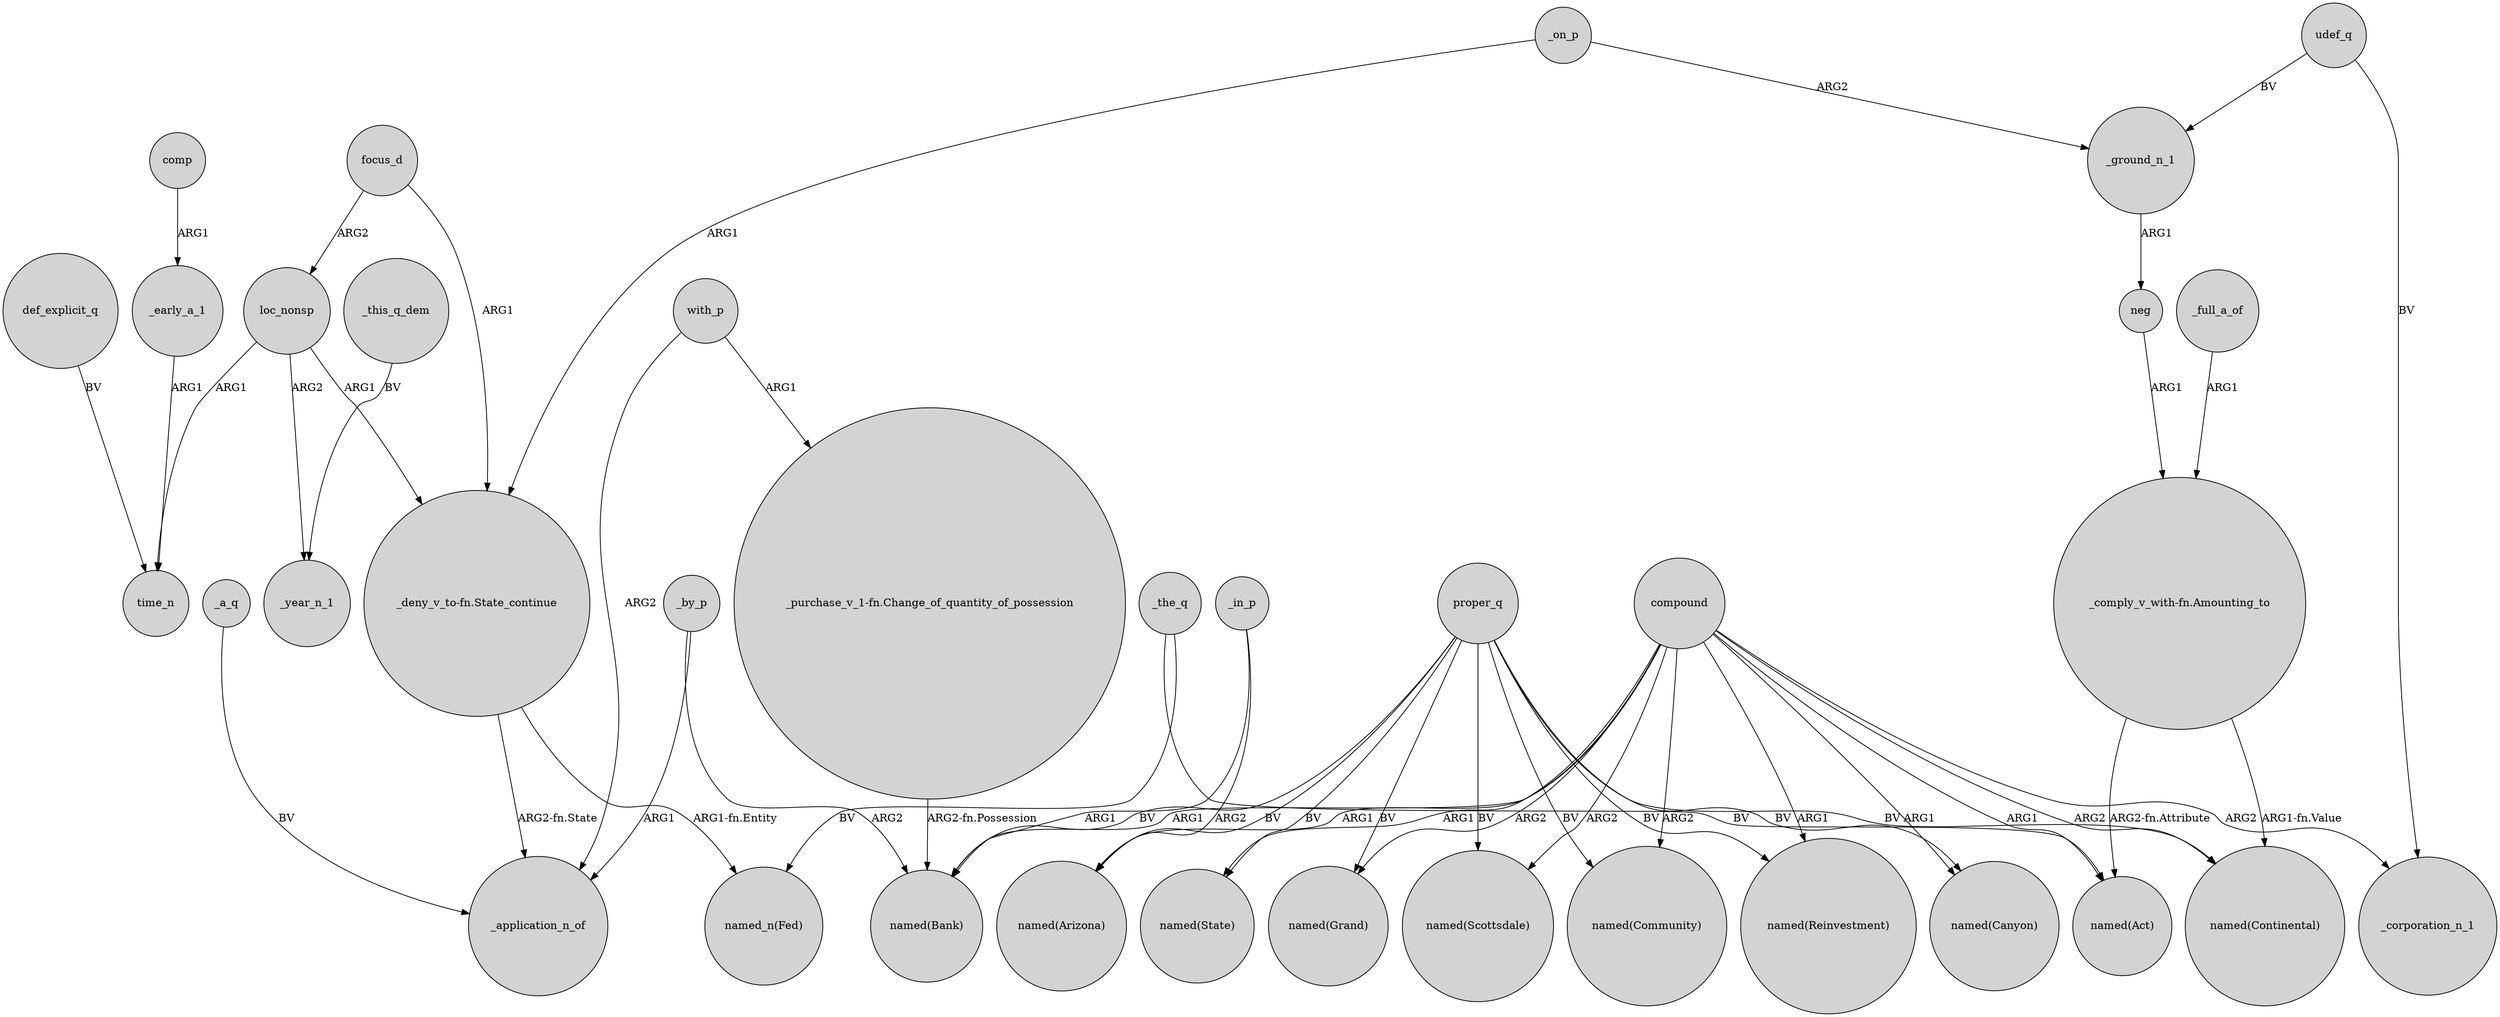 digraph {
	node [shape=circle style=filled]
	_early_a_1 -> time_n [label=ARG1]
	proper_q -> "named(Reinvestment)" [label=BV]
	compound -> "named(Canyon)" [label=ARG1]
	proper_q -> "named(Arizona)" [label=BV]
	_a_q -> _application_n_of [label=BV]
	_by_p -> _application_n_of [label=ARG1]
	focus_d -> "_deny_v_to-fn.State_continue" [label=ARG1]
	_the_q -> "named(Act)" [label=BV]
	proper_q -> "named(Community)" [label=BV]
	proper_q -> "named(Continental)" [label=BV]
	"_comply_v_with-fn.Amounting_to" -> "named(Act)" [label="ARG2-fn.Attribute"]
	compound -> "named(Act)" [label=ARG1]
	_full_a_of -> "_comply_v_with-fn.Amounting_to" [label=ARG1]
	comp -> _early_a_1 [label=ARG1]
	compound -> "named(Bank)" [label=ARG1]
	_the_q -> "named_n(Fed)" [label=BV]
	focus_d -> loc_nonsp [label=ARG2]
	with_p -> "_purchase_v_1-fn.Change_of_quantity_of_possession" [label=ARG1]
	compound -> "named(Arizona)" [label=ARG1]
	proper_q -> "named(State)" [label=BV]
	loc_nonsp -> "_deny_v_to-fn.State_continue" [label=ARG1]
	loc_nonsp -> _year_n_1 [label=ARG2]
	proper_q -> "named(Grand)" [label=BV]
	"_purchase_v_1-fn.Change_of_quantity_of_possession" -> "named(Bank)" [label="ARG2-fn.Possession"]
	"_comply_v_with-fn.Amounting_to" -> "named(Continental)" [label="ARG1-fn.Value"]
	_on_p -> "_deny_v_to-fn.State_continue" [label=ARG1]
	proper_q -> "named(Scottsdale)" [label=BV]
	_in_p -> "named(Bank)" [label=ARG1]
	compound -> "named(Community)" [label=ARG2]
	compound -> "named(Reinvestment)" [label=ARG1]
	_ground_n_1 -> neg [label=ARG1]
	_this_q_dem -> _year_n_1 [label=BV]
	"_deny_v_to-fn.State_continue" -> "named_n(Fed)" [label="ARG1-fn.Entity"]
	loc_nonsp -> time_n [label=ARG1]
	compound -> "named(Continental)" [label=ARG2]
	compound -> "named(Grand)" [label=ARG2]
	compound -> _corporation_n_1 [label=ARG2]
	udef_q -> _corporation_n_1 [label=BV]
	def_explicit_q -> time_n [label=BV]
	compound -> "named(State)" [label=ARG1]
	_by_p -> "named(Bank)" [label=ARG2]
	_in_p -> "named(Arizona)" [label=ARG2]
	udef_q -> _ground_n_1 [label=BV]
	neg -> "_comply_v_with-fn.Amounting_to" [label=ARG1]
	_on_p -> _ground_n_1 [label=ARG2]
	with_p -> _application_n_of [label=ARG2]
	proper_q -> "named(Canyon)" [label=BV]
	"_deny_v_to-fn.State_continue" -> _application_n_of [label="ARG2-fn.State"]
	compound -> "named(Scottsdale)" [label=ARG2]
	proper_q -> "named(Bank)" [label=BV]
}
